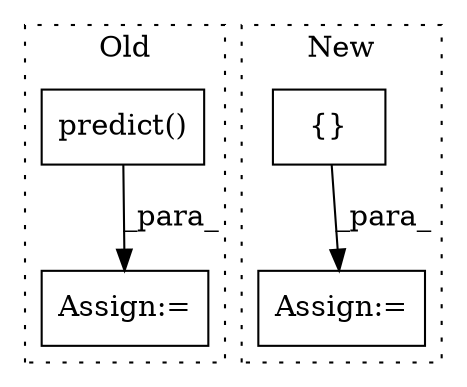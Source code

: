 digraph G {
subgraph cluster0 {
1 [label="predict()" a="75" s="10880,10898" l="13,1" shape="box"];
3 [label="Assign:=" a="68" s="10866" l="14" shape="box"];
label = "Old";
style="dotted";
}
subgraph cluster1 {
2 [label="{}" a="59" s="10353,10353" l="2,1" shape="box"];
4 [label="Assign:=" a="68" s="11061" l="3" shape="box"];
label = "New";
style="dotted";
}
1 -> 3 [label="_para_"];
2 -> 4 [label="_para_"];
}